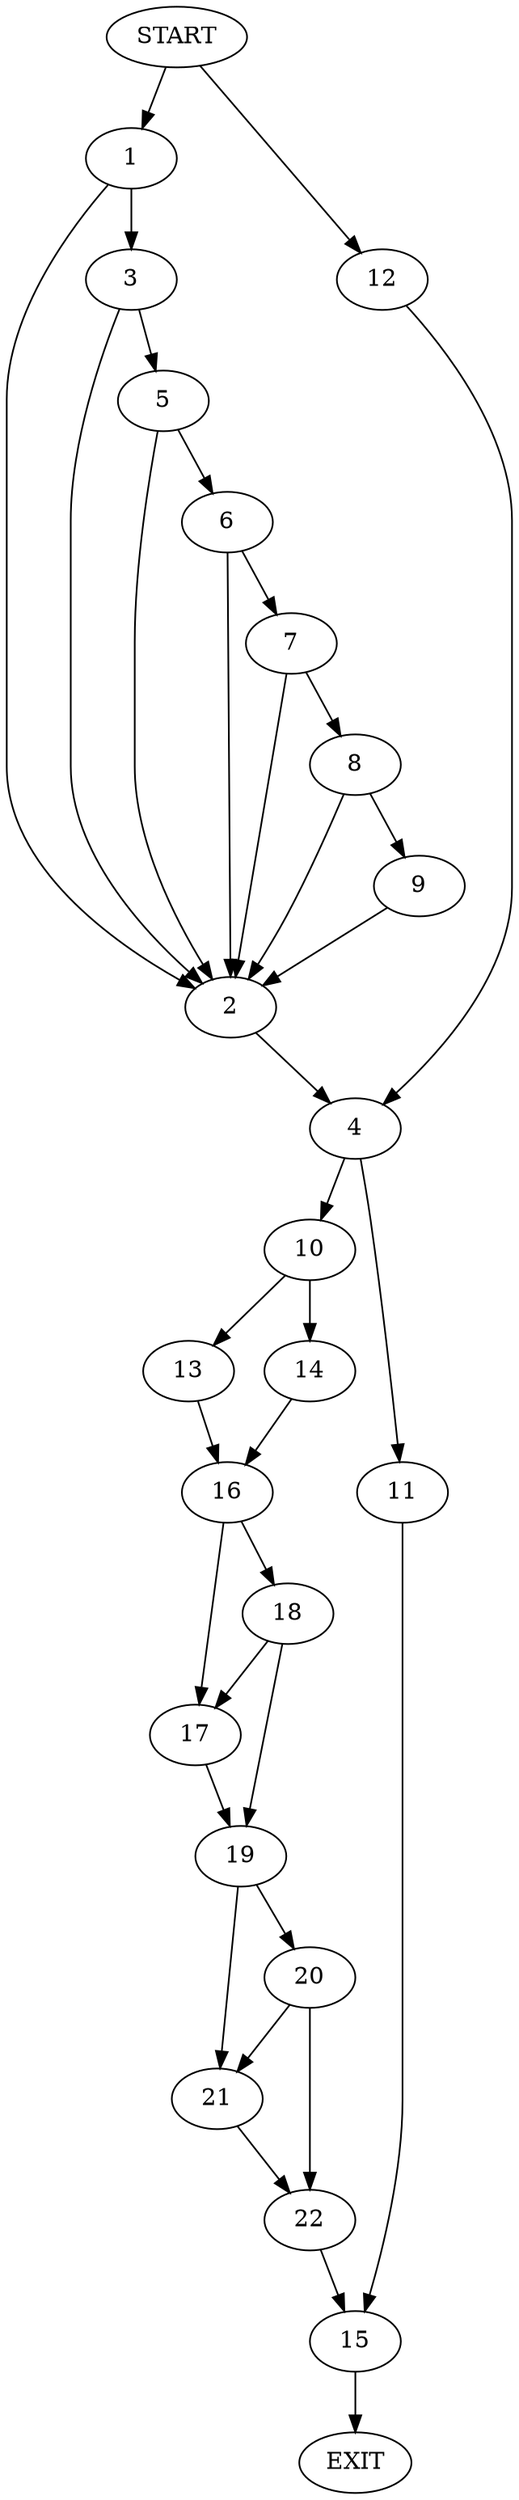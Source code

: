 digraph {
0 [label="START"]
23 [label="EXIT"]
0 -> 1
1 -> 2
1 -> 3
2 -> 4
3 -> 2
3 -> 5
5 -> 2
5 -> 6
6 -> 2
6 -> 7
7 -> 2
7 -> 8
8 -> 2
8 -> 9
9 -> 2
4 -> 10
4 -> 11
0 -> 12
12 -> 4
10 -> 13
10 -> 14
11 -> 15
15 -> 23
14 -> 16
13 -> 16
16 -> 17
16 -> 18
17 -> 19
18 -> 19
18 -> 17
19 -> 20
19 -> 21
20 -> 22
20 -> 21
21 -> 22
22 -> 15
}
